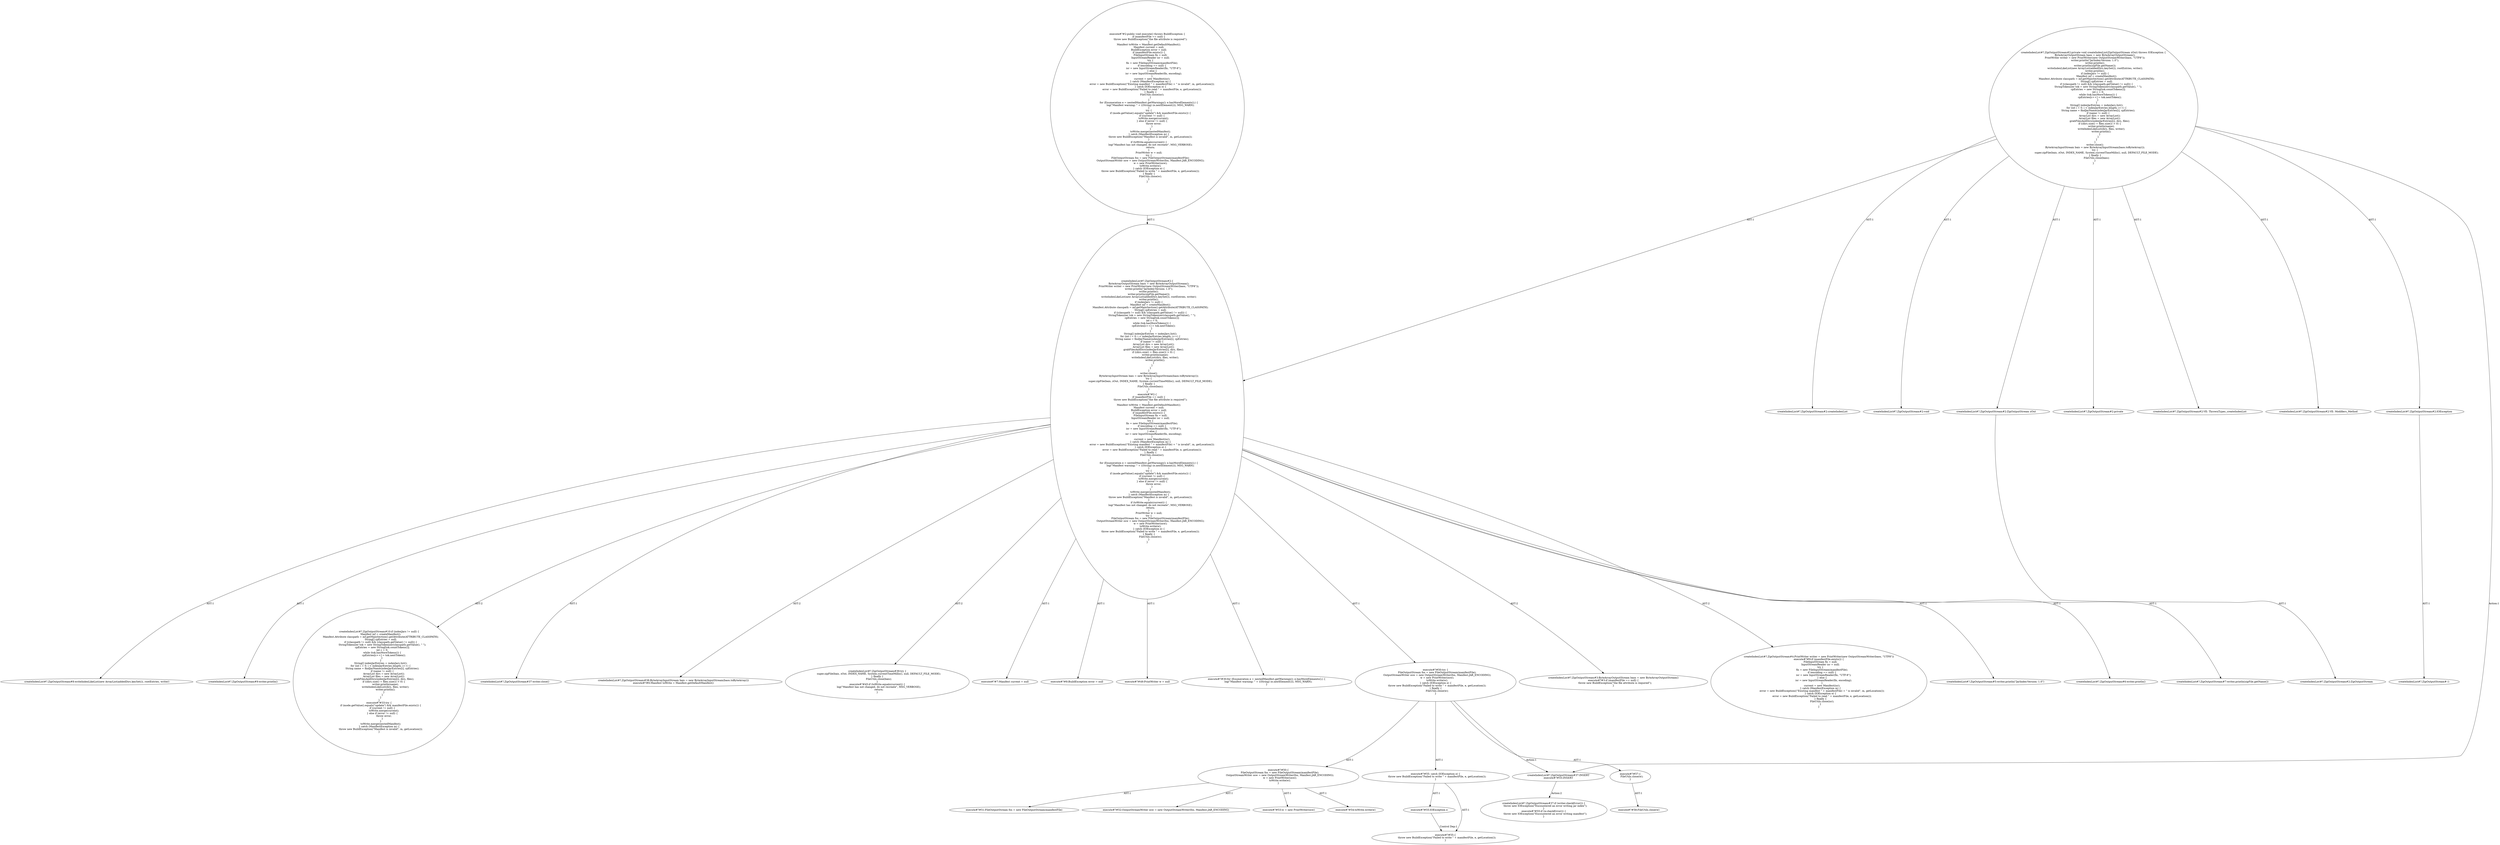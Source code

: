 digraph "Pattern" {
0 [label="createIndexList#?,ZipOutputStream#37:INSERT
execute#?#55:INSERT" shape=ellipse]
1 [label="createIndexList#?,ZipOutputStream#2:private void createIndexList(ZipOutputStream zOut) throws IOException \{
    ByteArrayOutputStream baos = new ByteArrayOutputStream();
    PrintWriter writer = new PrintWriter(new OutputStreamWriter(baos, \"UTF8\"));
    writer.println(\"JarIndex-Version: 1.0\");
    writer.println();
    writer.println(zipFile.getName());
    writeIndexLikeList(new ArrayList(addedDirs.keySet()), rootEntries, writer);
    writer.println();
    if (indexJars != null) \{
        Manifest mf = createManifest();
        Manifest.Attribute classpath = mf.getMainSection().getAttribute(ATTRIBUTE_CLASSPATH);
        String[] cpEntries = null;
        if ((classpath != null) && (classpath.getValue() != null)) \{
            StringTokenizer tok = new StringTokenizer(classpath.getValue(), \" \");
            cpEntries = new String[tok.countTokens()];
            int c = 0;
            while (tok.hasMoreTokens()) \{
                cpEntries[c++] = tok.nextToken();
            \} 
        \}
        String[] indexJarEntries = indexJars.list();
        for (int i = 0; i < indexJarEntries.length; i++) \{
            String name = findJarName(indexJarEntries[i], cpEntries);
            if (name != null) \{
                ArrayList dirs = new ArrayList();
                ArrayList files = new ArrayList();
                grabFilesAndDirs(indexJarEntries[i], dirs, files);
                if ((dirs.size() + files.size()) > 0) \{
                    writer.println(name);
                    writeIndexLikeList(dirs, files, writer);
                    writer.println();
                \}
            \}
        \}
    \}
    writer.close();
    ByteArrayInputStream bais = new ByteArrayInputStream(baos.toByteArray());
    try \{
        super.zipFile(bais, zOut, INDEX_NAME, System.currentTimeMillis(), null, DEFAULT_FILE_MODE);
    \} finally \{
        FileUtils.close(bais);
    \}
\}" shape=ellipse]
2 [label="createIndexList#?,ZipOutputStream#2:createIndexList" shape=ellipse]
3 [label="createIndexList#?,ZipOutputStream#2:void" shape=ellipse]
4 [label="createIndexList#?,ZipOutputStream#2:ZipOutputStream zOut" shape=ellipse]
5 [label="createIndexList#?,ZipOutputStream#2:ZipOutputStream" shape=ellipse]
6 [label="createIndexList#?,ZipOutputStream#2:IOException" shape=ellipse]
7 [label="createIndexList#?,ZipOutputStream#-1:" shape=ellipse]
8 [label="createIndexList#?,ZipOutputStream#2:\{
    ByteArrayOutputStream baos = new ByteArrayOutputStream();
    PrintWriter writer = new PrintWriter(new OutputStreamWriter(baos, \"UTF8\"));
    writer.println(\"JarIndex-Version: 1.0\");
    writer.println();
    writer.println(zipFile.getName());
    writeIndexLikeList(new ArrayList(addedDirs.keySet()), rootEntries, writer);
    writer.println();
    if (indexJars != null) \{
        Manifest mf = createManifest();
        Manifest.Attribute classpath = mf.getMainSection().getAttribute(ATTRIBUTE_CLASSPATH);
        String[] cpEntries = null;
        if ((classpath != null) && (classpath.getValue() != null)) \{
            StringTokenizer tok = new StringTokenizer(classpath.getValue(), \" \");
            cpEntries = new String[tok.countTokens()];
            int c = 0;
            while (tok.hasMoreTokens()) \{
                cpEntries[c++] = tok.nextToken();
            \} 
        \}
        String[] indexJarEntries = indexJars.list();
        for (int i = 0; i < indexJarEntries.length; i++) \{
            String name = findJarName(indexJarEntries[i], cpEntries);
            if (name != null) \{
                ArrayList dirs = new ArrayList();
                ArrayList files = new ArrayList();
                grabFilesAndDirs(indexJarEntries[i], dirs, files);
                if ((dirs.size() + files.size()) > 0) \{
                    writer.println(name);
                    writeIndexLikeList(dirs, files, writer);
                    writer.println();
                \}
            \}
        \}
    \}
    writer.close();
    ByteArrayInputStream bais = new ByteArrayInputStream(baos.toByteArray());
    try \{
        super.zipFile(bais, zOut, INDEX_NAME, System.currentTimeMillis(), null, DEFAULT_FILE_MODE);
    \} finally \{
        FileUtils.close(bais);
    \}
\}
execute#?#2:\{
    if (manifestFile == null) \{
        throw new BuildException(\"the file attribute is required\");
    \}
    Manifest toWrite = Manifest.getDefaultManifest();
    Manifest current = null;
    BuildException error = null;
    if (manifestFile.exists()) \{
        FileInputStream fis = null;
        InputStreamReader isr = null;
        try \{
            fis = new FileInputStream(manifestFile);
            if (encoding == null) \{
                isr = new InputStreamReader(fis, \"UTF-8\");
            \} else \{
                isr = new InputStreamReader(fis, encoding);
            \}
            current = new Manifest(isr);
        \} catch (ManifestException m) \{
            error = new BuildException((\"Existing manifest \" + manifestFile) + \" is invalid\", m, getLocation());
        \} catch (IOException e) \{
            error = new BuildException(\"Failed to read \" + manifestFile, e, getLocation());
        \} finally \{
            FileUtils.close(isr);
        \}
    \}
    for (Enumeration e = nestedManifest.getWarnings(); e.hasMoreElements();) \{
        log(\"Manifest warning: \" + ((String) (e.nextElement())), MSG_WARN);
    \}
    try \{
        if (mode.getValue().equals(\"update\") && manifestFile.exists()) \{
            if (current != null) \{
                toWrite.merge(current);
            \} else if (error != null) \{
                throw error;
            \}
        \}
        toWrite.merge(nestedManifest);
    \} catch (ManifestException m) \{
        throw new BuildException(\"Manifest is invalid\", m, getLocation());
    \}
    if (toWrite.equals(current)) \{
        log(\"Manifest has not changed, do not recreate\", MSG_VERBOSE);
        return;
    \}
    PrintWriter w = null;
    try \{
        FileOutputStream fos = new FileOutputStream(manifestFile);
        OutputStreamWriter osw = new OutputStreamWriter(fos, Manifest.JAR_ENCODING);
        w = new PrintWriter(osw);
        toWrite.write(w);
    \} catch (IOException e) \{
        throw new BuildException(\"Failed to write \" + manifestFile, e, getLocation());
    \} finally \{
        FileUtils.close(w);
    \}
\}" shape=ellipse]
9 [label="createIndexList#?,ZipOutputStream#3:ByteArrayOutputStream baos = new ByteArrayOutputStream()
execute#?#3:if (manifestFile == null) \{
    throw new BuildException(\"the file attribute is required\");
\}" shape=ellipse]
10 [label="createIndexList#?,ZipOutputStream#4:PrintWriter writer = new PrintWriter(new OutputStreamWriter(baos, \"UTF8\"))
execute#?#9:if (manifestFile.exists()) \{
    FileInputStream fis = null;
    InputStreamReader isr = null;
    try \{
        fis = new FileInputStream(manifestFile);
        if (encoding == null) \{
            isr = new InputStreamReader(fis, \"UTF-8\");
        \} else \{
            isr = new InputStreamReader(fis, encoding);
        \}
        current = new Manifest(isr);
    \} catch (ManifestException m) \{
        error = new BuildException((\"Existing manifest \" + manifestFile) + \" is invalid\", m, getLocation());
    \} catch (IOException e) \{
        error = new BuildException(\"Failed to read \" + manifestFile, e, getLocation());
    \} finally \{
        FileUtils.close(isr);
    \}
\}" shape=ellipse]
11 [label="createIndexList#?,ZipOutputStream#5:writer.println(\"JarIndex-Version: 1.0\")" shape=ellipse]
12 [label="createIndexList#?,ZipOutputStream#6:writer.println()" shape=ellipse]
13 [label="createIndexList#?,ZipOutputStream#7:writer.println(zipFile.getName())" shape=ellipse]
14 [label="createIndexList#?,ZipOutputStream#8:writeIndexLikeList(new ArrayList(addedDirs.keySet()), rootEntries, writer)" shape=ellipse]
15 [label="createIndexList#?,ZipOutputStream#9:writer.println()" shape=ellipse]
16 [label="createIndexList#?,ZipOutputStream#10:if (indexJars != null) \{
    Manifest mf = createManifest();
    Manifest.Attribute classpath = mf.getMainSection().getAttribute(ATTRIBUTE_CLASSPATH);
    String[] cpEntries = null;
    if ((classpath != null) && (classpath.getValue() != null)) \{
        StringTokenizer tok = new StringTokenizer(classpath.getValue(), \" \");
        cpEntries = new String[tok.countTokens()];
        int c = 0;
        while (tok.hasMoreTokens()) \{
            cpEntries[c++] = tok.nextToken();
        \} 
    \}
    String[] indexJarEntries = indexJars.list();
    for (int i = 0; i < indexJarEntries.length; i++) \{
        String name = findJarName(indexJarEntries[i], cpEntries);
        if (name != null) \{
            ArrayList dirs = new ArrayList();
            ArrayList files = new ArrayList();
            grabFilesAndDirs(indexJarEntries[i], dirs, files);
            if ((dirs.size() + files.size()) > 0) \{
                writer.println(name);
                writeIndexLikeList(dirs, files, writer);
                writer.println();
            \}
        \}
    \}
\}
execute#?#33:try \{
    if (mode.getValue().equals(\"update\") && manifestFile.exists()) \{
        if (current != null) \{
            toWrite.merge(current);
        \} else if (error != null) \{
            throw error;
        \}
    \}
    toWrite.merge(nestedManifest);
\} catch (ManifestException m) \{
    throw new BuildException(\"Manifest is invalid\", m, getLocation());
\}" shape=ellipse]
17 [label="createIndexList#?,ZipOutputStream#37:writer.close()" shape=ellipse]
18 [label="createIndexList#?,ZipOutputStream#38:ByteArrayInputStream bais = new ByteArrayInputStream(baos.toByteArray())
execute#?#6:Manifest toWrite = Manifest.getDefaultManifest()" shape=ellipse]
19 [label="createIndexList#?,ZipOutputStream#39:try \{
    super.zipFile(bais, zOut, INDEX_NAME, System.currentTimeMillis(), null, DEFAULT_FILE_MODE);
\} finally \{
    FileUtils.close(bais);
\}
execute#?#45:if (toWrite.equals(current)) \{
    log(\"Manifest has not changed, do not recreate\", MSG_VERBOSE);
    return;
\}" shape=ellipse]
20 [label="createIndexList#?,ZipOutputStream#2:private" shape=ellipse]
21 [label="createIndexList#?,ZipOutputStream#2:VE: ThrownTypes_createIndexList" shape=ellipse]
22 [label="createIndexList#?,ZipOutputStream#2:VE: Modifiers_Method" shape=ellipse]
23 [label="createIndexList#?,ZipOutputStream#37:if (writer.checkError()) \{
    throw new IOException(\"Encountered an error writing jar index\");
\}
execute#?#55:if (w.checkError()) \{
    throw new IOException(\"Encountered an error writing manifest\");
\}" shape=ellipse]
24 [label="execute#?#55:IOException e" shape=ellipse]
25 [label="execute#?#55:\{
    throw new BuildException(\"Failed to write \" + manifestFile, e, getLocation());
\}" shape=ellipse]
26 [label="execute#?#58:FileUtils.close(w)" shape=ellipse]
27 [label="execute#?#7:Manifest current = null" shape=ellipse]
28 [label="execute#?#57:\{
    FileUtils.close(w);
\}" shape=ellipse]
29 [label="execute#?#53:w = new PrintWriter(osw)" shape=ellipse]
30 [label="execute#?#54:toWrite.write(w)" shape=ellipse]
31 [label="execute#?#8:BuildException error = null" shape=ellipse]
32 [label="execute#?#49:PrintWriter w = null" shape=ellipse]
33 [label="execute#?#30:for (Enumeration e = nestedManifest.getWarnings(); e.hasMoreElements();) \{
    log(\"Manifest warning: \" + ((String) (e.nextElement())), MSG_WARN);
\}" shape=ellipse]
34 [label="execute#?#50:\{
    FileOutputStream fos = new FileOutputStream(manifestFile);
    OutputStreamWriter osw = new OutputStreamWriter(fos, Manifest.JAR_ENCODING);
    w = new PrintWriter(osw);
    toWrite.write(w);
\}" shape=ellipse]
35 [label="execute#?#51:FileOutputStream fos = new FileOutputStream(manifestFile)" shape=ellipse]
36 [label="execute#?#55: catch (IOException e) \{
    throw new BuildException(\"Failed to write \" + manifestFile, e, getLocation());
\}" shape=ellipse]
37 [label="execute#?#50:try \{
    FileOutputStream fos = new FileOutputStream(manifestFile);
    OutputStreamWriter osw = new OutputStreamWriter(fos, Manifest.JAR_ENCODING);
    w = new PrintWriter(osw);
    toWrite.write(w);
\} catch (IOException e) \{
    throw new BuildException(\"Failed to write \" + manifestFile, e, getLocation());
\} finally \{
    FileUtils.close(w);
\}" shape=ellipse]
38 [label="execute#?#52:OutputStreamWriter osw = new OutputStreamWriter(fos, Manifest.JAR_ENCODING)" shape=ellipse]
39 [label="execute#?#2:public void execute() throws BuildException \{
    if (manifestFile == null) \{
        throw new BuildException(\"the file attribute is required\");
    \}
    Manifest toWrite = Manifest.getDefaultManifest();
    Manifest current = null;
    BuildException error = null;
    if (manifestFile.exists()) \{
        FileInputStream fis = null;
        InputStreamReader isr = null;
        try \{
            fis = new FileInputStream(manifestFile);
            if (encoding == null) \{
                isr = new InputStreamReader(fis, \"UTF-8\");
            \} else \{
                isr = new InputStreamReader(fis, encoding);
            \}
            current = new Manifest(isr);
        \} catch (ManifestException m) \{
            error = new BuildException((\"Existing manifest \" + manifestFile) + \" is invalid\", m, getLocation());
        \} catch (IOException e) \{
            error = new BuildException(\"Failed to read \" + manifestFile, e, getLocation());
        \} finally \{
            FileUtils.close(isr);
        \}
    \}
    for (Enumeration e = nestedManifest.getWarnings(); e.hasMoreElements();) \{
        log(\"Manifest warning: \" + ((String) (e.nextElement())), MSG_WARN);
    \}
    try \{
        if (mode.getValue().equals(\"update\") && manifestFile.exists()) \{
            if (current != null) \{
                toWrite.merge(current);
            \} else if (error != null) \{
                throw error;
            \}
        \}
        toWrite.merge(nestedManifest);
    \} catch (ManifestException m) \{
        throw new BuildException(\"Manifest is invalid\", m, getLocation());
    \}
    if (toWrite.equals(current)) \{
        log(\"Manifest has not changed, do not recreate\", MSG_VERBOSE);
        return;
    \}
    PrintWriter w = null;
    try \{
        FileOutputStream fos = new FileOutputStream(manifestFile);
        OutputStreamWriter osw = new OutputStreamWriter(fos, Manifest.JAR_ENCODING);
        w = new PrintWriter(osw);
        toWrite.write(w);
    \} catch (IOException e) \{
        throw new BuildException(\"Failed to write \" + manifestFile, e, getLocation());
    \} finally \{
        FileUtils.close(w);
    \}
\}" shape=ellipse]
0 -> 23 [label="Action:2"];
1 -> 0 [label="Action:1"];
1 -> 2 [label="AST:1"];
1 -> 3 [label="AST:1"];
1 -> 4 [label="AST:1"];
1 -> 6 [label="AST:1"];
1 -> 8 [label="AST:1"];
1 -> 20 [label="AST:1"];
1 -> 21 [label="AST:1"];
1 -> 22 [label="AST:1"];
4 -> 5 [label="AST:1"];
6 -> 7 [label="AST:1"];
8 -> 9 [label="AST:2"];
8 -> 10 [label="AST:2"];
8 -> 11 [label="AST:1"];
8 -> 12 [label="AST:1"];
8 -> 13 [label="AST:1"];
8 -> 14 [label="AST:1"];
8 -> 15 [label="AST:1"];
8 -> 16 [label="AST:2"];
8 -> 17 [label="AST:1"];
8 -> 18 [label="AST:2"];
8 -> 19 [label="AST:2"];
8 -> 27 [label="AST:1"];
8 -> 31 [label="AST:1"];
8 -> 32 [label="AST:1"];
8 -> 33 [label="AST:1"];
8 -> 37 [label="AST:1"];
24 -> 25 [label="Control Dep:1"];
28 -> 26 [label="AST:1"];
34 -> 29 [label="AST:1"];
34 -> 30 [label="AST:1"];
34 -> 35 [label="AST:1"];
34 -> 38 [label="AST:1"];
36 -> 24 [label="AST:1"];
36 -> 25 [label="AST:1"];
37 -> 28 [label="AST:1"];
37 -> 34 [label="AST:1"];
37 -> 36 [label="AST:1"];
37 -> 0 [label="Action:1"];
39 -> 8 [label="AST:1"];
}